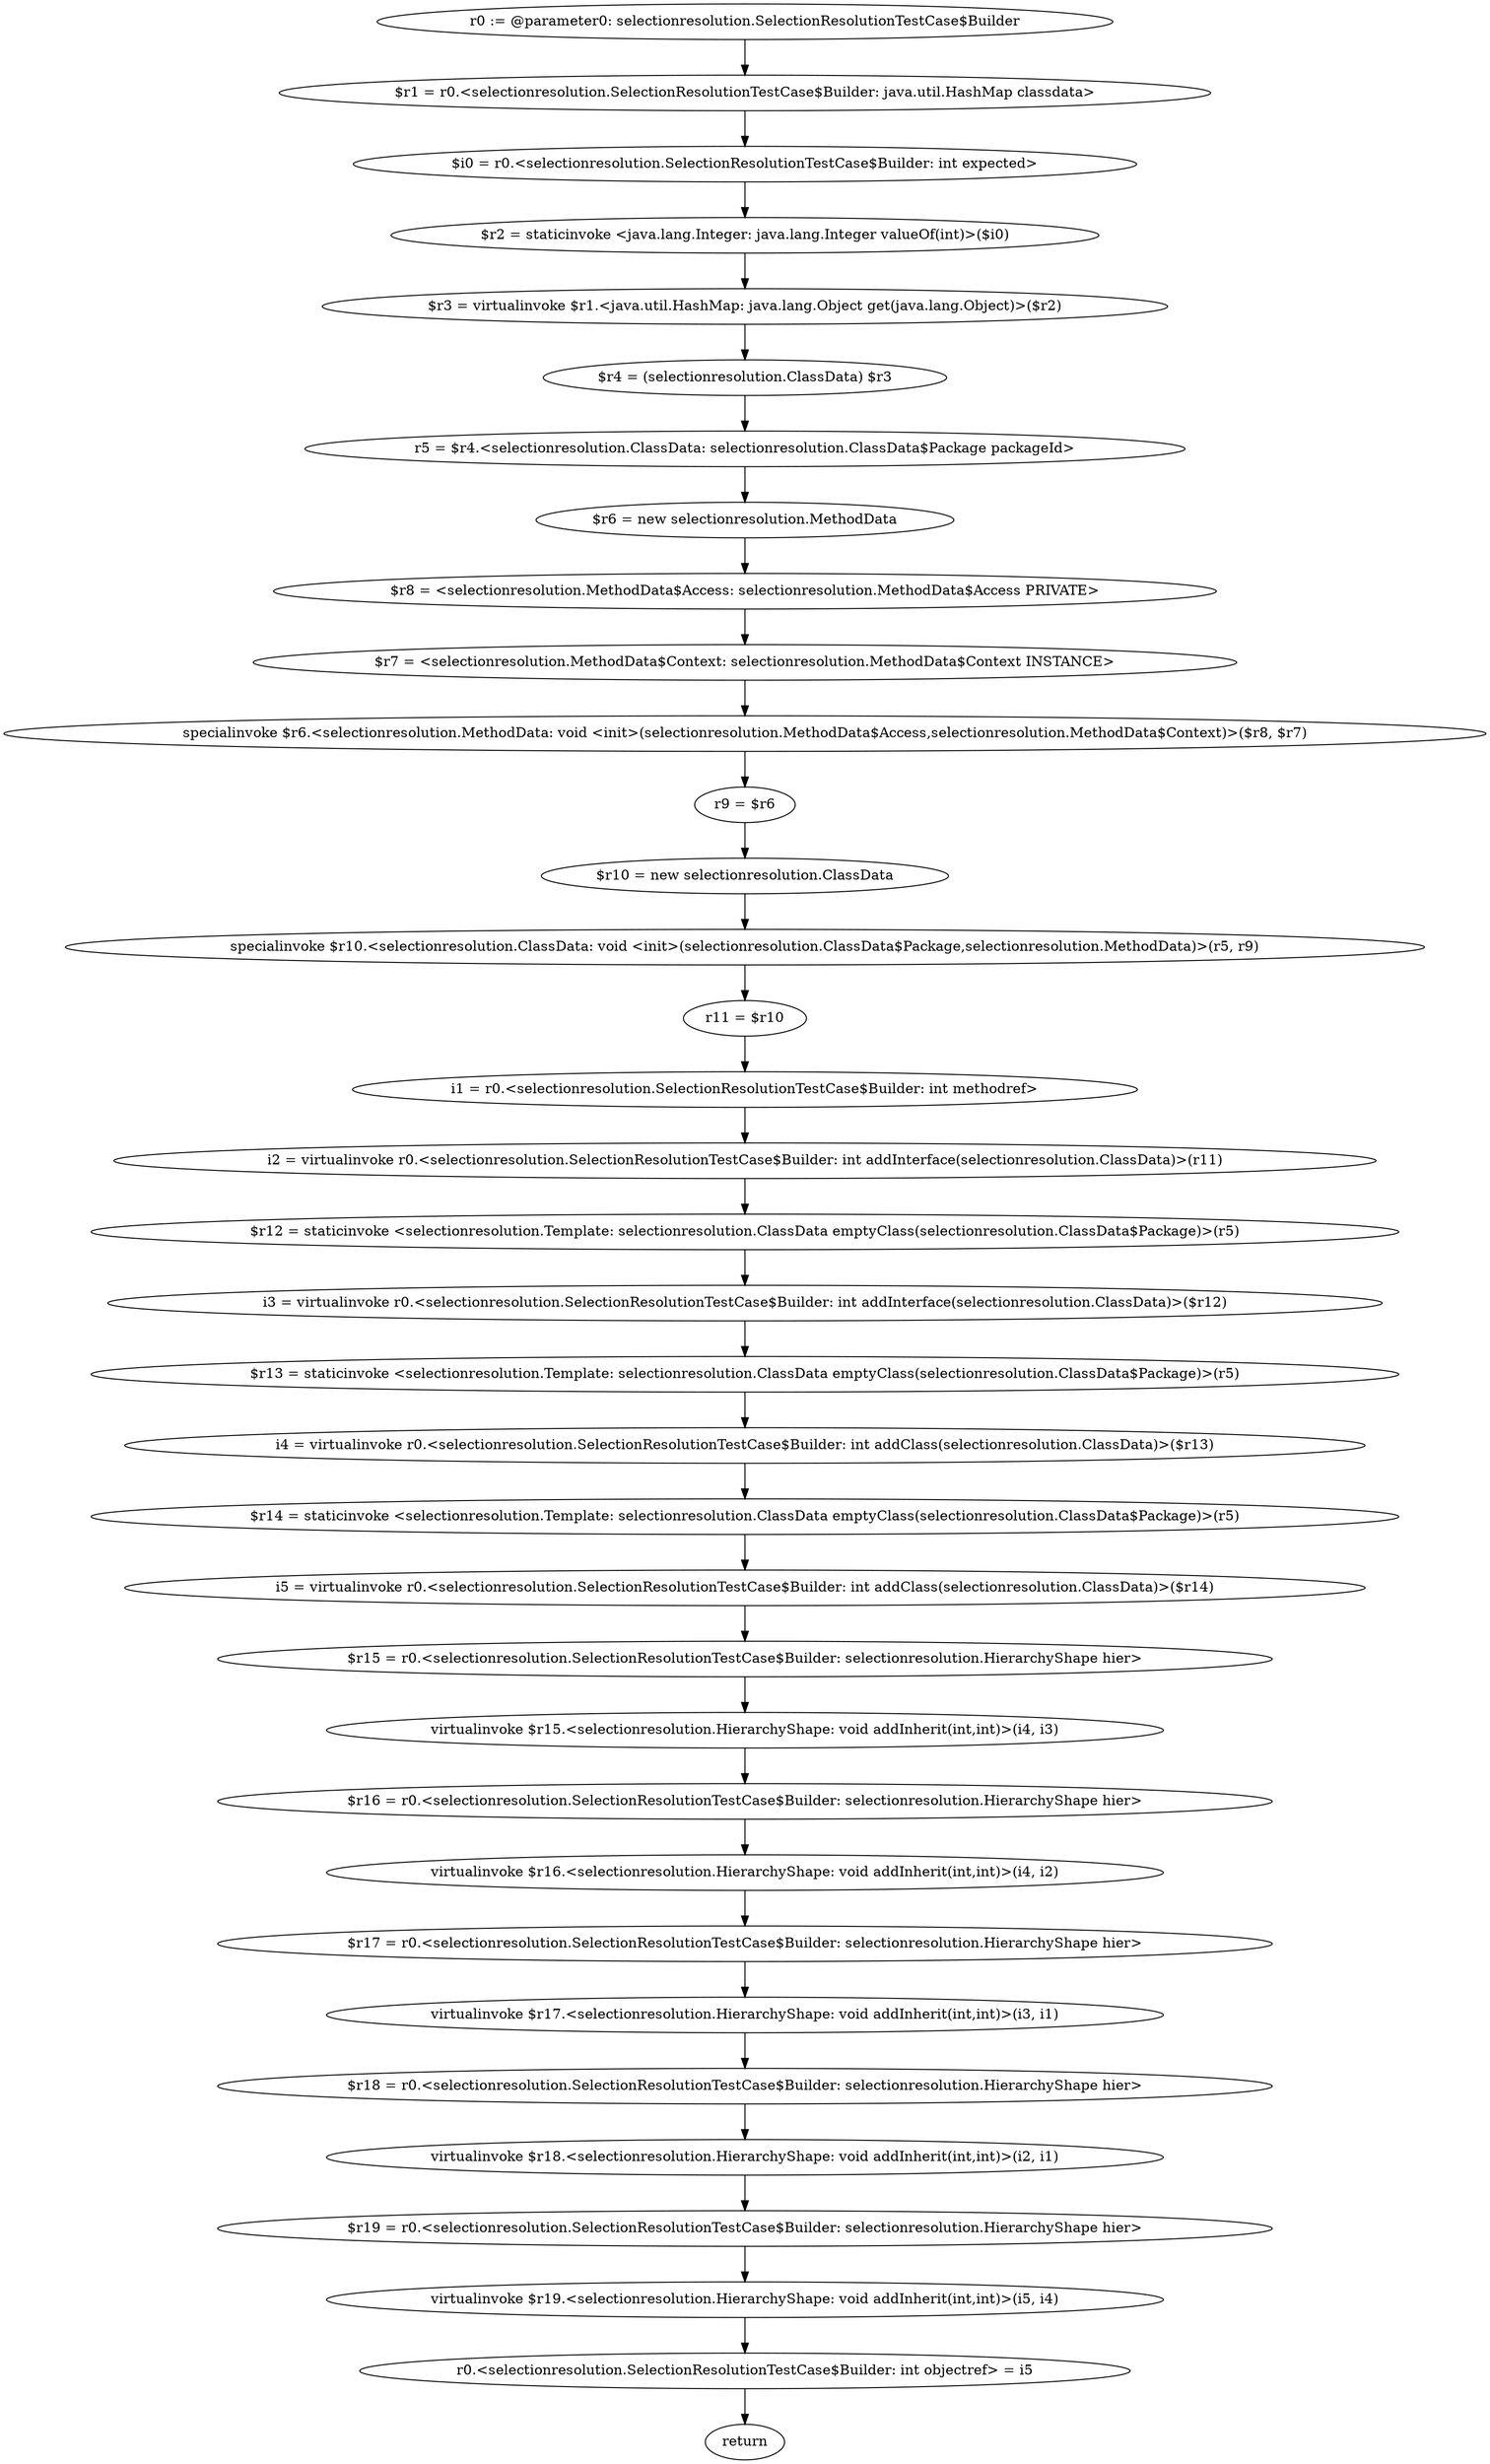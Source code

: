 digraph "unitGraph" {
    "r0 := @parameter0: selectionresolution.SelectionResolutionTestCase$Builder"
    "$r1 = r0.<selectionresolution.SelectionResolutionTestCase$Builder: java.util.HashMap classdata>"
    "$i0 = r0.<selectionresolution.SelectionResolutionTestCase$Builder: int expected>"
    "$r2 = staticinvoke <java.lang.Integer: java.lang.Integer valueOf(int)>($i0)"
    "$r3 = virtualinvoke $r1.<java.util.HashMap: java.lang.Object get(java.lang.Object)>($r2)"
    "$r4 = (selectionresolution.ClassData) $r3"
    "r5 = $r4.<selectionresolution.ClassData: selectionresolution.ClassData$Package packageId>"
    "$r6 = new selectionresolution.MethodData"
    "$r8 = <selectionresolution.MethodData$Access: selectionresolution.MethodData$Access PRIVATE>"
    "$r7 = <selectionresolution.MethodData$Context: selectionresolution.MethodData$Context INSTANCE>"
    "specialinvoke $r6.<selectionresolution.MethodData: void <init>(selectionresolution.MethodData$Access,selectionresolution.MethodData$Context)>($r8, $r7)"
    "r9 = $r6"
    "$r10 = new selectionresolution.ClassData"
    "specialinvoke $r10.<selectionresolution.ClassData: void <init>(selectionresolution.ClassData$Package,selectionresolution.MethodData)>(r5, r9)"
    "r11 = $r10"
    "i1 = r0.<selectionresolution.SelectionResolutionTestCase$Builder: int methodref>"
    "i2 = virtualinvoke r0.<selectionresolution.SelectionResolutionTestCase$Builder: int addInterface(selectionresolution.ClassData)>(r11)"
    "$r12 = staticinvoke <selectionresolution.Template: selectionresolution.ClassData emptyClass(selectionresolution.ClassData$Package)>(r5)"
    "i3 = virtualinvoke r0.<selectionresolution.SelectionResolutionTestCase$Builder: int addInterface(selectionresolution.ClassData)>($r12)"
    "$r13 = staticinvoke <selectionresolution.Template: selectionresolution.ClassData emptyClass(selectionresolution.ClassData$Package)>(r5)"
    "i4 = virtualinvoke r0.<selectionresolution.SelectionResolutionTestCase$Builder: int addClass(selectionresolution.ClassData)>($r13)"
    "$r14 = staticinvoke <selectionresolution.Template: selectionresolution.ClassData emptyClass(selectionresolution.ClassData$Package)>(r5)"
    "i5 = virtualinvoke r0.<selectionresolution.SelectionResolutionTestCase$Builder: int addClass(selectionresolution.ClassData)>($r14)"
    "$r15 = r0.<selectionresolution.SelectionResolutionTestCase$Builder: selectionresolution.HierarchyShape hier>"
    "virtualinvoke $r15.<selectionresolution.HierarchyShape: void addInherit(int,int)>(i4, i3)"
    "$r16 = r0.<selectionresolution.SelectionResolutionTestCase$Builder: selectionresolution.HierarchyShape hier>"
    "virtualinvoke $r16.<selectionresolution.HierarchyShape: void addInherit(int,int)>(i4, i2)"
    "$r17 = r0.<selectionresolution.SelectionResolutionTestCase$Builder: selectionresolution.HierarchyShape hier>"
    "virtualinvoke $r17.<selectionresolution.HierarchyShape: void addInherit(int,int)>(i3, i1)"
    "$r18 = r0.<selectionresolution.SelectionResolutionTestCase$Builder: selectionresolution.HierarchyShape hier>"
    "virtualinvoke $r18.<selectionresolution.HierarchyShape: void addInherit(int,int)>(i2, i1)"
    "$r19 = r0.<selectionresolution.SelectionResolutionTestCase$Builder: selectionresolution.HierarchyShape hier>"
    "virtualinvoke $r19.<selectionresolution.HierarchyShape: void addInherit(int,int)>(i5, i4)"
    "r0.<selectionresolution.SelectionResolutionTestCase$Builder: int objectref> = i5"
    "return"
    "r0 := @parameter0: selectionresolution.SelectionResolutionTestCase$Builder"->"$r1 = r0.<selectionresolution.SelectionResolutionTestCase$Builder: java.util.HashMap classdata>";
    "$r1 = r0.<selectionresolution.SelectionResolutionTestCase$Builder: java.util.HashMap classdata>"->"$i0 = r0.<selectionresolution.SelectionResolutionTestCase$Builder: int expected>";
    "$i0 = r0.<selectionresolution.SelectionResolutionTestCase$Builder: int expected>"->"$r2 = staticinvoke <java.lang.Integer: java.lang.Integer valueOf(int)>($i0)";
    "$r2 = staticinvoke <java.lang.Integer: java.lang.Integer valueOf(int)>($i0)"->"$r3 = virtualinvoke $r1.<java.util.HashMap: java.lang.Object get(java.lang.Object)>($r2)";
    "$r3 = virtualinvoke $r1.<java.util.HashMap: java.lang.Object get(java.lang.Object)>($r2)"->"$r4 = (selectionresolution.ClassData) $r3";
    "$r4 = (selectionresolution.ClassData) $r3"->"r5 = $r4.<selectionresolution.ClassData: selectionresolution.ClassData$Package packageId>";
    "r5 = $r4.<selectionresolution.ClassData: selectionresolution.ClassData$Package packageId>"->"$r6 = new selectionresolution.MethodData";
    "$r6 = new selectionresolution.MethodData"->"$r8 = <selectionresolution.MethodData$Access: selectionresolution.MethodData$Access PRIVATE>";
    "$r8 = <selectionresolution.MethodData$Access: selectionresolution.MethodData$Access PRIVATE>"->"$r7 = <selectionresolution.MethodData$Context: selectionresolution.MethodData$Context INSTANCE>";
    "$r7 = <selectionresolution.MethodData$Context: selectionresolution.MethodData$Context INSTANCE>"->"specialinvoke $r6.<selectionresolution.MethodData: void <init>(selectionresolution.MethodData$Access,selectionresolution.MethodData$Context)>($r8, $r7)";
    "specialinvoke $r6.<selectionresolution.MethodData: void <init>(selectionresolution.MethodData$Access,selectionresolution.MethodData$Context)>($r8, $r7)"->"r9 = $r6";
    "r9 = $r6"->"$r10 = new selectionresolution.ClassData";
    "$r10 = new selectionresolution.ClassData"->"specialinvoke $r10.<selectionresolution.ClassData: void <init>(selectionresolution.ClassData$Package,selectionresolution.MethodData)>(r5, r9)";
    "specialinvoke $r10.<selectionresolution.ClassData: void <init>(selectionresolution.ClassData$Package,selectionresolution.MethodData)>(r5, r9)"->"r11 = $r10";
    "r11 = $r10"->"i1 = r0.<selectionresolution.SelectionResolutionTestCase$Builder: int methodref>";
    "i1 = r0.<selectionresolution.SelectionResolutionTestCase$Builder: int methodref>"->"i2 = virtualinvoke r0.<selectionresolution.SelectionResolutionTestCase$Builder: int addInterface(selectionresolution.ClassData)>(r11)";
    "i2 = virtualinvoke r0.<selectionresolution.SelectionResolutionTestCase$Builder: int addInterface(selectionresolution.ClassData)>(r11)"->"$r12 = staticinvoke <selectionresolution.Template: selectionresolution.ClassData emptyClass(selectionresolution.ClassData$Package)>(r5)";
    "$r12 = staticinvoke <selectionresolution.Template: selectionresolution.ClassData emptyClass(selectionresolution.ClassData$Package)>(r5)"->"i3 = virtualinvoke r0.<selectionresolution.SelectionResolutionTestCase$Builder: int addInterface(selectionresolution.ClassData)>($r12)";
    "i3 = virtualinvoke r0.<selectionresolution.SelectionResolutionTestCase$Builder: int addInterface(selectionresolution.ClassData)>($r12)"->"$r13 = staticinvoke <selectionresolution.Template: selectionresolution.ClassData emptyClass(selectionresolution.ClassData$Package)>(r5)";
    "$r13 = staticinvoke <selectionresolution.Template: selectionresolution.ClassData emptyClass(selectionresolution.ClassData$Package)>(r5)"->"i4 = virtualinvoke r0.<selectionresolution.SelectionResolutionTestCase$Builder: int addClass(selectionresolution.ClassData)>($r13)";
    "i4 = virtualinvoke r0.<selectionresolution.SelectionResolutionTestCase$Builder: int addClass(selectionresolution.ClassData)>($r13)"->"$r14 = staticinvoke <selectionresolution.Template: selectionresolution.ClassData emptyClass(selectionresolution.ClassData$Package)>(r5)";
    "$r14 = staticinvoke <selectionresolution.Template: selectionresolution.ClassData emptyClass(selectionresolution.ClassData$Package)>(r5)"->"i5 = virtualinvoke r0.<selectionresolution.SelectionResolutionTestCase$Builder: int addClass(selectionresolution.ClassData)>($r14)";
    "i5 = virtualinvoke r0.<selectionresolution.SelectionResolutionTestCase$Builder: int addClass(selectionresolution.ClassData)>($r14)"->"$r15 = r0.<selectionresolution.SelectionResolutionTestCase$Builder: selectionresolution.HierarchyShape hier>";
    "$r15 = r0.<selectionresolution.SelectionResolutionTestCase$Builder: selectionresolution.HierarchyShape hier>"->"virtualinvoke $r15.<selectionresolution.HierarchyShape: void addInherit(int,int)>(i4, i3)";
    "virtualinvoke $r15.<selectionresolution.HierarchyShape: void addInherit(int,int)>(i4, i3)"->"$r16 = r0.<selectionresolution.SelectionResolutionTestCase$Builder: selectionresolution.HierarchyShape hier>";
    "$r16 = r0.<selectionresolution.SelectionResolutionTestCase$Builder: selectionresolution.HierarchyShape hier>"->"virtualinvoke $r16.<selectionresolution.HierarchyShape: void addInherit(int,int)>(i4, i2)";
    "virtualinvoke $r16.<selectionresolution.HierarchyShape: void addInherit(int,int)>(i4, i2)"->"$r17 = r0.<selectionresolution.SelectionResolutionTestCase$Builder: selectionresolution.HierarchyShape hier>";
    "$r17 = r0.<selectionresolution.SelectionResolutionTestCase$Builder: selectionresolution.HierarchyShape hier>"->"virtualinvoke $r17.<selectionresolution.HierarchyShape: void addInherit(int,int)>(i3, i1)";
    "virtualinvoke $r17.<selectionresolution.HierarchyShape: void addInherit(int,int)>(i3, i1)"->"$r18 = r0.<selectionresolution.SelectionResolutionTestCase$Builder: selectionresolution.HierarchyShape hier>";
    "$r18 = r0.<selectionresolution.SelectionResolutionTestCase$Builder: selectionresolution.HierarchyShape hier>"->"virtualinvoke $r18.<selectionresolution.HierarchyShape: void addInherit(int,int)>(i2, i1)";
    "virtualinvoke $r18.<selectionresolution.HierarchyShape: void addInherit(int,int)>(i2, i1)"->"$r19 = r0.<selectionresolution.SelectionResolutionTestCase$Builder: selectionresolution.HierarchyShape hier>";
    "$r19 = r0.<selectionresolution.SelectionResolutionTestCase$Builder: selectionresolution.HierarchyShape hier>"->"virtualinvoke $r19.<selectionresolution.HierarchyShape: void addInherit(int,int)>(i5, i4)";
    "virtualinvoke $r19.<selectionresolution.HierarchyShape: void addInherit(int,int)>(i5, i4)"->"r0.<selectionresolution.SelectionResolutionTestCase$Builder: int objectref> = i5";
    "r0.<selectionresolution.SelectionResolutionTestCase$Builder: int objectref> = i5"->"return";
}
